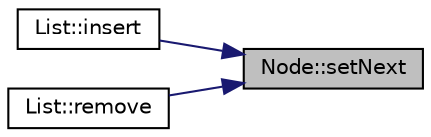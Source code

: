 digraph "Node::setNext"
{
 // LATEX_PDF_SIZE
  edge [fontname="Helvetica",fontsize="10",labelfontname="Helvetica",labelfontsize="10"];
  node [fontname="Helvetica",fontsize="10",shape=record];
  rankdir="RL";
  Node1 [label="Node::setNext",height=0.2,width=0.4,color="black", fillcolor="grey75", style="filled", fontcolor="black",tooltip="set the nest node of a node"];
  Node1 -> Node2 [dir="back",color="midnightblue",fontsize="10",style="solid"];
  Node2 [label="List::insert",height=0.2,width=0.4,color="black", fillcolor="white", style="filled",URL="$classList.html#a0b6433cfc5b8728a95f113944edf80dc",tooltip=" "];
  Node1 -> Node3 [dir="back",color="midnightblue",fontsize="10",style="solid"];
  Node3 [label="List::remove",height=0.2,width=0.4,color="black", fillcolor="white", style="filled",URL="$classList.html#a00605db9b37a2d2d87e78910a7fa5dec",tooltip="delete a node from the linked list"];
}
